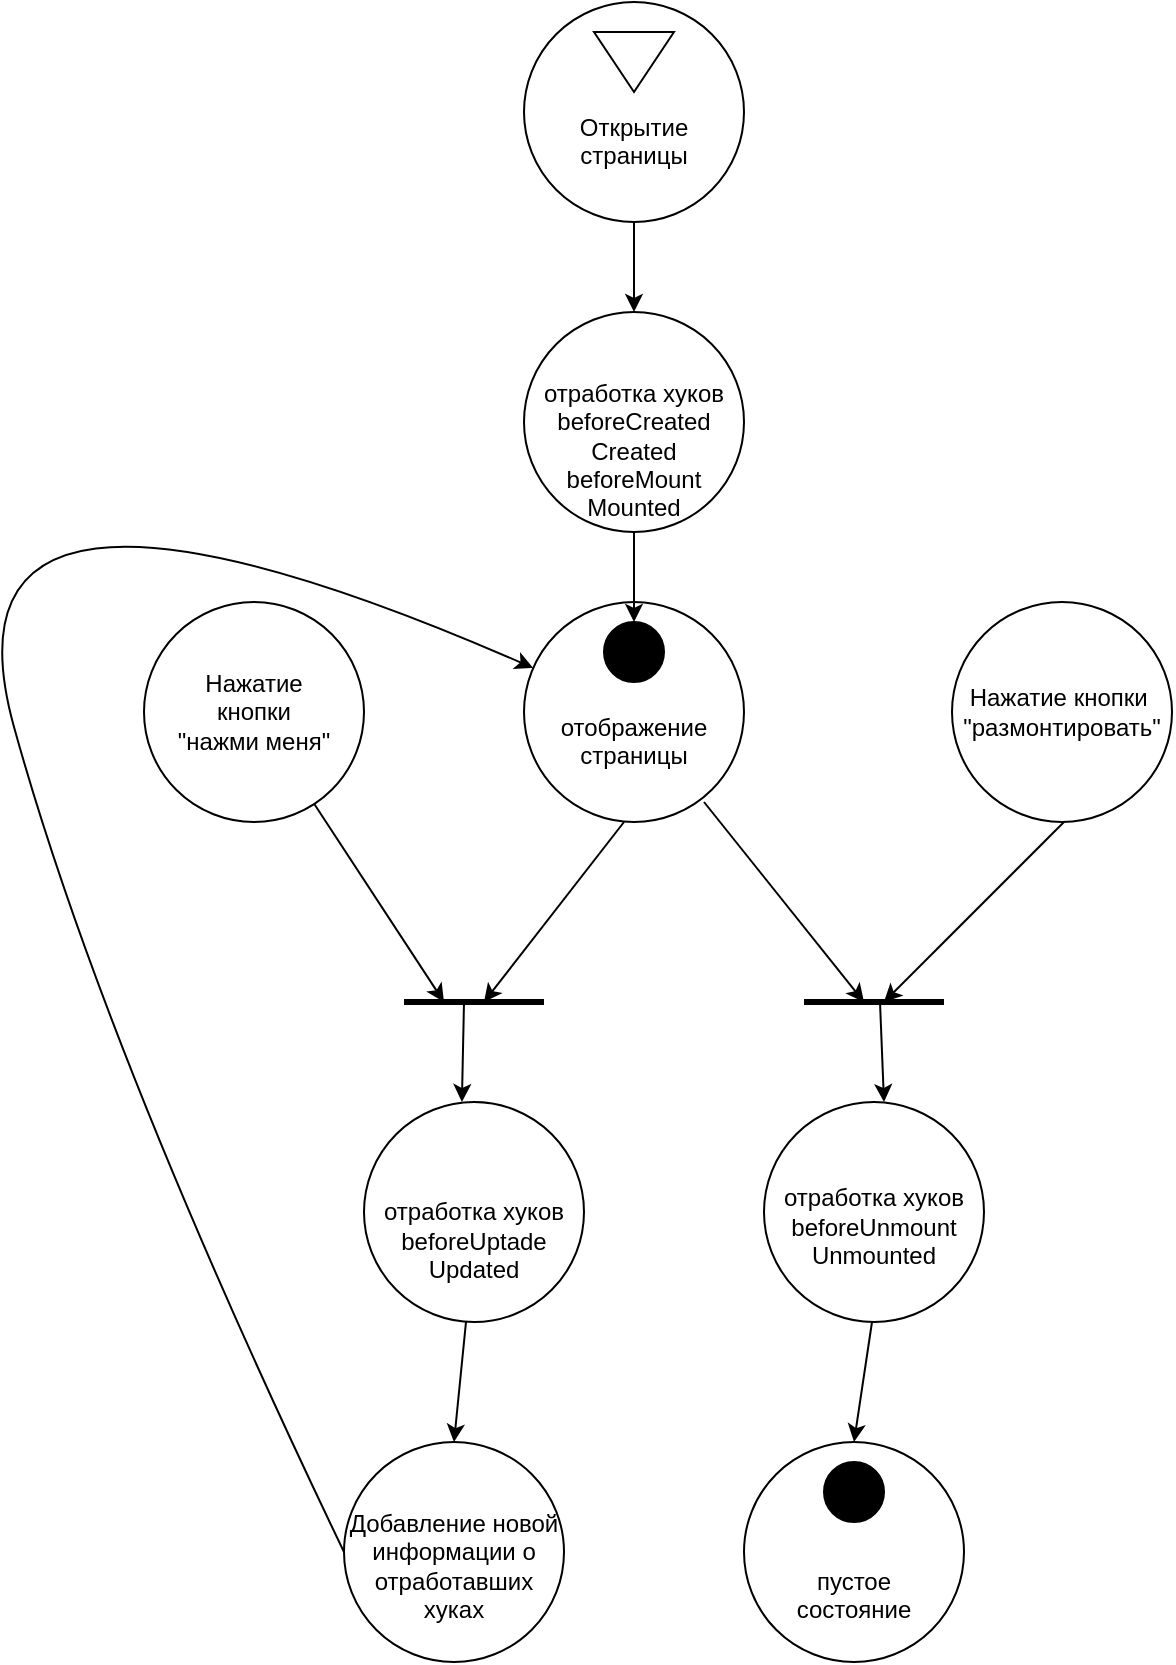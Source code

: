 <mxfile version="22.0.8" type="device">
  <diagram name="Страница — 1" id="Hrbx1KmNpEyVZf2BnhBt">
    <mxGraphModel dx="2213" dy="1920" grid="1" gridSize="10" guides="1" tooltips="1" connect="1" arrows="1" fold="1" page="1" pageScale="1" pageWidth="827" pageHeight="1169" math="0" shadow="0">
      <root>
        <mxCell id="0" />
        <mxCell id="1" parent="0" />
        <mxCell id="EBMhhS9sxRZHPqX75Q00-2" value="" style="edgeStyle=orthogonalEdgeStyle;rounded=0;orthogonalLoop=1;jettySize=auto;html=1;" edge="1" parent="1" source="n9FYxXZpF2rJdnw8TL6y-1" target="EBMhhS9sxRZHPqX75Q00-1">
          <mxGeometry relative="1" as="geometry" />
        </mxCell>
        <mxCell id="n9FYxXZpF2rJdnw8TL6y-1" value="&lt;br&gt;&lt;br&gt;Открытие&lt;br&gt;страницы" style="ellipse;whiteSpace=wrap;html=1;aspect=fixed;" parent="1" vertex="1">
          <mxGeometry x="230" y="-10" width="110" height="110" as="geometry" />
        </mxCell>
        <mxCell id="n9FYxXZpF2rJdnw8TL6y-2" value="&lt;br&gt;&lt;br&gt;отображение&lt;br&gt;страницы" style="ellipse;whiteSpace=wrap;html=1;aspect=fixed;" parent="1" vertex="1">
          <mxGeometry x="230" y="290" width="110" height="110" as="geometry" />
        </mxCell>
        <mxCell id="n9FYxXZpF2rJdnw8TL6y-6" value="" style="triangle;whiteSpace=wrap;html=1;rotation=90;" parent="1" vertex="1">
          <mxGeometry x="270" width="30" height="40" as="geometry" />
        </mxCell>
        <mxCell id="n9FYxXZpF2rJdnw8TL6y-7" value="" style="ellipse;whiteSpace=wrap;html=1;aspect=fixed;fillColor=#000000;" parent="1" vertex="1">
          <mxGeometry x="270" y="300" width="30" height="30" as="geometry" />
        </mxCell>
        <mxCell id="n9FYxXZpF2rJdnw8TL6y-12" value="" style="endArrow=classic;html=1;rounded=0;" parent="1" source="n9FYxXZpF2rJdnw8TL6y-4" edge="1">
          <mxGeometry width="50" height="50" relative="1" as="geometry">
            <mxPoint x="130" y="330" as="sourcePoint" />
            <mxPoint x="190" y="490" as="targetPoint" />
          </mxGeometry>
        </mxCell>
        <mxCell id="n9FYxXZpF2rJdnw8TL6y-19" value="Нажатие кнопки&amp;nbsp;&lt;br&gt;&quot;размонтировать&quot;" style="ellipse;whiteSpace=wrap;html=1;aspect=fixed;" parent="1" vertex="1">
          <mxGeometry x="444" y="290" width="110" height="110" as="geometry" />
        </mxCell>
        <mxCell id="n9FYxXZpF2rJdnw8TL6y-34" value="" style="endArrow=classic;html=1;rounded=0;" parent="1" target="n9FYxXZpF2rJdnw8TL6y-4" edge="1">
          <mxGeometry width="50" height="50" relative="1" as="geometry">
            <mxPoint x="130" y="330" as="sourcePoint" />
            <mxPoint x="170" y="410" as="targetPoint" />
          </mxGeometry>
        </mxCell>
        <mxCell id="n9FYxXZpF2rJdnw8TL6y-4" value="Нажатие&lt;br&gt;кнопки&lt;br&gt;&quot;нажми меня&quot;" style="ellipse;whiteSpace=wrap;html=1;aspect=fixed;" parent="1" vertex="1">
          <mxGeometry x="40" y="290" width="110" height="110" as="geometry" />
        </mxCell>
        <mxCell id="n9FYxXZpF2rJdnw8TL6y-36" value="" style="endArrow=none;html=1;rounded=0;strokeWidth=3;" parent="1" edge="1">
          <mxGeometry width="50" height="50" relative="1" as="geometry">
            <mxPoint x="170" y="490" as="sourcePoint" />
            <mxPoint x="240" y="490" as="targetPoint" />
          </mxGeometry>
        </mxCell>
        <mxCell id="n9FYxXZpF2rJdnw8TL6y-37" value="" style="endArrow=classic;html=1;rounded=0;" parent="1" edge="1">
          <mxGeometry width="50" height="50" relative="1" as="geometry">
            <mxPoint x="280" y="400" as="sourcePoint" />
            <mxPoint x="210" y="490" as="targetPoint" />
          </mxGeometry>
        </mxCell>
        <mxCell id="n9FYxXZpF2rJdnw8TL6y-38" value="&lt;br&gt;Добавление новой информации о отработавших хуках" style="ellipse;whiteSpace=wrap;html=1;aspect=fixed;" parent="1" vertex="1">
          <mxGeometry x="140" y="710" width="110" height="110" as="geometry" />
        </mxCell>
        <mxCell id="n9FYxXZpF2rJdnw8TL6y-40" value="" style="endArrow=none;html=1;rounded=0;strokeWidth=3;" parent="1" edge="1">
          <mxGeometry width="50" height="50" relative="1" as="geometry">
            <mxPoint x="370" y="490" as="sourcePoint" />
            <mxPoint x="440" y="490" as="targetPoint" />
          </mxGeometry>
        </mxCell>
        <mxCell id="n9FYxXZpF2rJdnw8TL6y-41" value="" style="endArrow=classic;html=1;rounded=0;" parent="1" edge="1">
          <mxGeometry width="50" height="50" relative="1" as="geometry">
            <mxPoint x="320" y="390" as="sourcePoint" />
            <mxPoint x="400" y="490" as="targetPoint" />
          </mxGeometry>
        </mxCell>
        <mxCell id="n9FYxXZpF2rJdnw8TL6y-42" value="" style="endArrow=classic;html=1;rounded=0;" parent="1" edge="1">
          <mxGeometry width="50" height="50" relative="1" as="geometry">
            <mxPoint x="500" y="400" as="sourcePoint" />
            <mxPoint x="410" y="490" as="targetPoint" />
          </mxGeometry>
        </mxCell>
        <mxCell id="n9FYxXZpF2rJdnw8TL6y-45" value="" style="curved=1;endArrow=classic;html=1;rounded=0;exitX=0;exitY=0.5;exitDx=0;exitDy=0;" parent="1" target="n9FYxXZpF2rJdnw8TL6y-2" edge="1" source="n9FYxXZpF2rJdnw8TL6y-38">
          <mxGeometry width="50" height="50" relative="1" as="geometry">
            <mxPoint x="150" y="535" as="sourcePoint" />
            <mxPoint x="200" y="485" as="targetPoint" />
            <Array as="points">
              <mxPoint x="20" y="515" />
              <mxPoint x="-70" y="190" />
            </Array>
          </mxGeometry>
        </mxCell>
        <mxCell id="O4nke1Nj577BQN_JRRjG-1" value="&lt;br&gt;&lt;br&gt;&lt;br&gt;пустое&lt;br&gt;состояние" style="ellipse;whiteSpace=wrap;html=1;aspect=fixed;" parent="1" vertex="1">
          <mxGeometry x="340" y="710" width="110" height="110" as="geometry" />
        </mxCell>
        <mxCell id="O4nke1Nj577BQN_JRRjG-2" value="" style="ellipse;whiteSpace=wrap;html=1;aspect=fixed;fillColor=#000000;" parent="1" vertex="1">
          <mxGeometry x="380" y="720" width="30" height="30" as="geometry" />
        </mxCell>
        <mxCell id="EBMhhS9sxRZHPqX75Q00-3" value="" style="edgeStyle=orthogonalEdgeStyle;rounded=0;orthogonalLoop=1;jettySize=auto;html=1;" edge="1" parent="1" source="EBMhhS9sxRZHPqX75Q00-1" target="n9FYxXZpF2rJdnw8TL6y-7">
          <mxGeometry relative="1" as="geometry" />
        </mxCell>
        <mxCell id="EBMhhS9sxRZHPqX75Q00-1" value="&lt;br&gt;&lt;br&gt;отработка хуков&lt;br&gt;beforeCreated&lt;br&gt;Created&lt;br&gt;beforeMount&lt;br&gt;Mounted" style="ellipse;whiteSpace=wrap;html=1;aspect=fixed;" vertex="1" parent="1">
          <mxGeometry x="230" y="145" width="110" height="110" as="geometry" />
        </mxCell>
        <mxCell id="EBMhhS9sxRZHPqX75Q00-4" value="&lt;br&gt;&lt;br&gt;отработка хуков&lt;br&gt;beforeUptade&lt;br&gt;Updated" style="ellipse;whiteSpace=wrap;html=1;aspect=fixed;" vertex="1" parent="1">
          <mxGeometry x="150" y="540" width="110" height="110" as="geometry" />
        </mxCell>
        <mxCell id="EBMhhS9sxRZHPqX75Q00-6" value="" style="endArrow=classic;html=1;rounded=0;entryX=0.445;entryY=0;entryDx=0;entryDy=0;entryPerimeter=0;" edge="1" parent="1" target="EBMhhS9sxRZHPqX75Q00-4">
          <mxGeometry width="50" height="50" relative="1" as="geometry">
            <mxPoint x="200" y="490" as="sourcePoint" />
            <mxPoint x="130" y="580" as="targetPoint" />
          </mxGeometry>
        </mxCell>
        <mxCell id="EBMhhS9sxRZHPqX75Q00-7" value="" style="endArrow=classic;html=1;rounded=0;entryX=0.5;entryY=0;entryDx=0;entryDy=0;" edge="1" parent="1" target="n9FYxXZpF2rJdnw8TL6y-38">
          <mxGeometry width="50" height="50" relative="1" as="geometry">
            <mxPoint x="201" y="650" as="sourcePoint" />
            <mxPoint x="200" y="700" as="targetPoint" />
          </mxGeometry>
        </mxCell>
        <mxCell id="EBMhhS9sxRZHPqX75Q00-8" value="&lt;br&gt;отработка хуков&lt;br&gt;beforeUnmount&lt;br&gt;Unmounted" style="ellipse;whiteSpace=wrap;html=1;aspect=fixed;" vertex="1" parent="1">
          <mxGeometry x="350" y="540" width="110" height="110" as="geometry" />
        </mxCell>
        <mxCell id="EBMhhS9sxRZHPqX75Q00-9" value="" style="endArrow=classic;html=1;rounded=0;" edge="1" parent="1">
          <mxGeometry width="50" height="50" relative="1" as="geometry">
            <mxPoint x="408" y="490" as="sourcePoint" />
            <mxPoint x="410" y="540" as="targetPoint" />
          </mxGeometry>
        </mxCell>
        <mxCell id="EBMhhS9sxRZHPqX75Q00-10" value="" style="endArrow=classic;html=1;rounded=0;entryX=0.5;entryY=0;entryDx=0;entryDy=0;" edge="1" parent="1" target="O4nke1Nj577BQN_JRRjG-1">
          <mxGeometry width="50" height="50" relative="1" as="geometry">
            <mxPoint x="404" y="650" as="sourcePoint" />
            <mxPoint x="406" y="700" as="targetPoint" />
          </mxGeometry>
        </mxCell>
      </root>
    </mxGraphModel>
  </diagram>
</mxfile>
